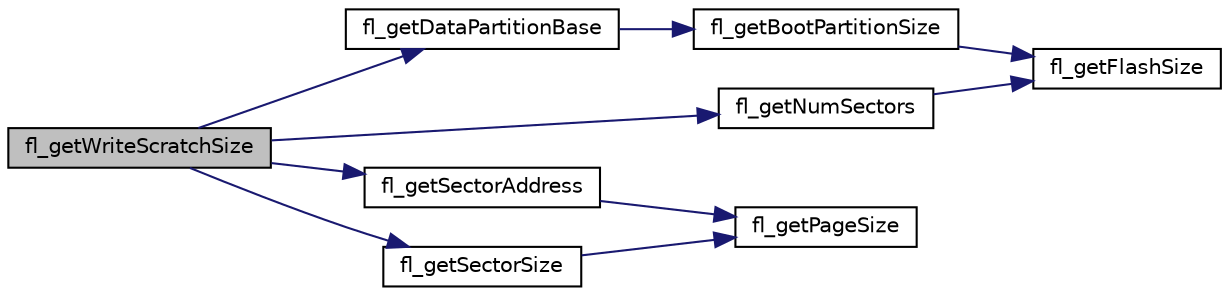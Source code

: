 digraph "fl_getWriteScratchSize"
{
 // INTERACTIVE_SVG=YES
  edge [fontname="Helvetica",fontsize="10",labelfontname="Helvetica",labelfontsize="10"];
  node [fontname="Helvetica",fontsize="10",shape=record];
  rankdir="LR";
  Node1 [label="fl_getWriteScratchSize",height=0.2,width=0.4,color="black", fillcolor="grey75", style="filled" fontcolor="black"];
  Node1 -> Node2 [color="midnightblue",fontsize="10",style="solid",fontname="Helvetica"];
  Node2 [label="fl_getDataPartitionBase",height=0.2,width=0.4,color="black", fillcolor="white", style="filled",URL="$flashlib_8c.html#a8ccbe7b65551adf7bf1ecf0479e2dfc6"];
  Node2 -> Node3 [color="midnightblue",fontsize="10",style="solid",fontname="Helvetica"];
  Node3 [label="fl_getBootPartitionSize",height=0.2,width=0.4,color="black", fillcolor="white", style="filled",URL="$flashlib_8c.html#a8d249287795e51c71d2aad170ea6675b"];
  Node3 -> Node4 [color="midnightblue",fontsize="10",style="solid",fontname="Helvetica"];
  Node4 [label="fl_getFlashSize",height=0.2,width=0.4,color="black", fillcolor="white", style="filled",URL="$flashlib_8c.html#ab799c7f07d473e0e76035ff44b6f85e1"];
  Node1 -> Node5 [color="midnightblue",fontsize="10",style="solid",fontname="Helvetica"];
  Node5 [label="fl_getNumSectors",height=0.2,width=0.4,color="black", fillcolor="white", style="filled",URL="$flashlib_8c.html#a3b61390db2ebba8879f52d771d0c57a0"];
  Node5 -> Node4 [color="midnightblue",fontsize="10",style="solid",fontname="Helvetica"];
  Node1 -> Node6 [color="midnightblue",fontsize="10",style="solid",fontname="Helvetica"];
  Node6 [label="fl_getSectorAddress",height=0.2,width=0.4,color="black", fillcolor="white", style="filled",URL="$flashlib_8c.html#a99564c0c2c3b18f122d551dd5621d1fe"];
  Node6 -> Node7 [color="midnightblue",fontsize="10",style="solid",fontname="Helvetica"];
  Node7 [label="fl_getPageSize",height=0.2,width=0.4,color="black", fillcolor="white", style="filled",URL="$flashlib_8c.html#a16979f134ba813049ace4eaf4469de15"];
  Node1 -> Node8 [color="midnightblue",fontsize="10",style="solid",fontname="Helvetica"];
  Node8 [label="fl_getSectorSize",height=0.2,width=0.4,color="black", fillcolor="white", style="filled",URL="$flashlib_8c.html#a570137cb3fd7f4c7f3178ee3cf6a8dfa"];
  Node8 -> Node7 [color="midnightblue",fontsize="10",style="solid",fontname="Helvetica"];
}
